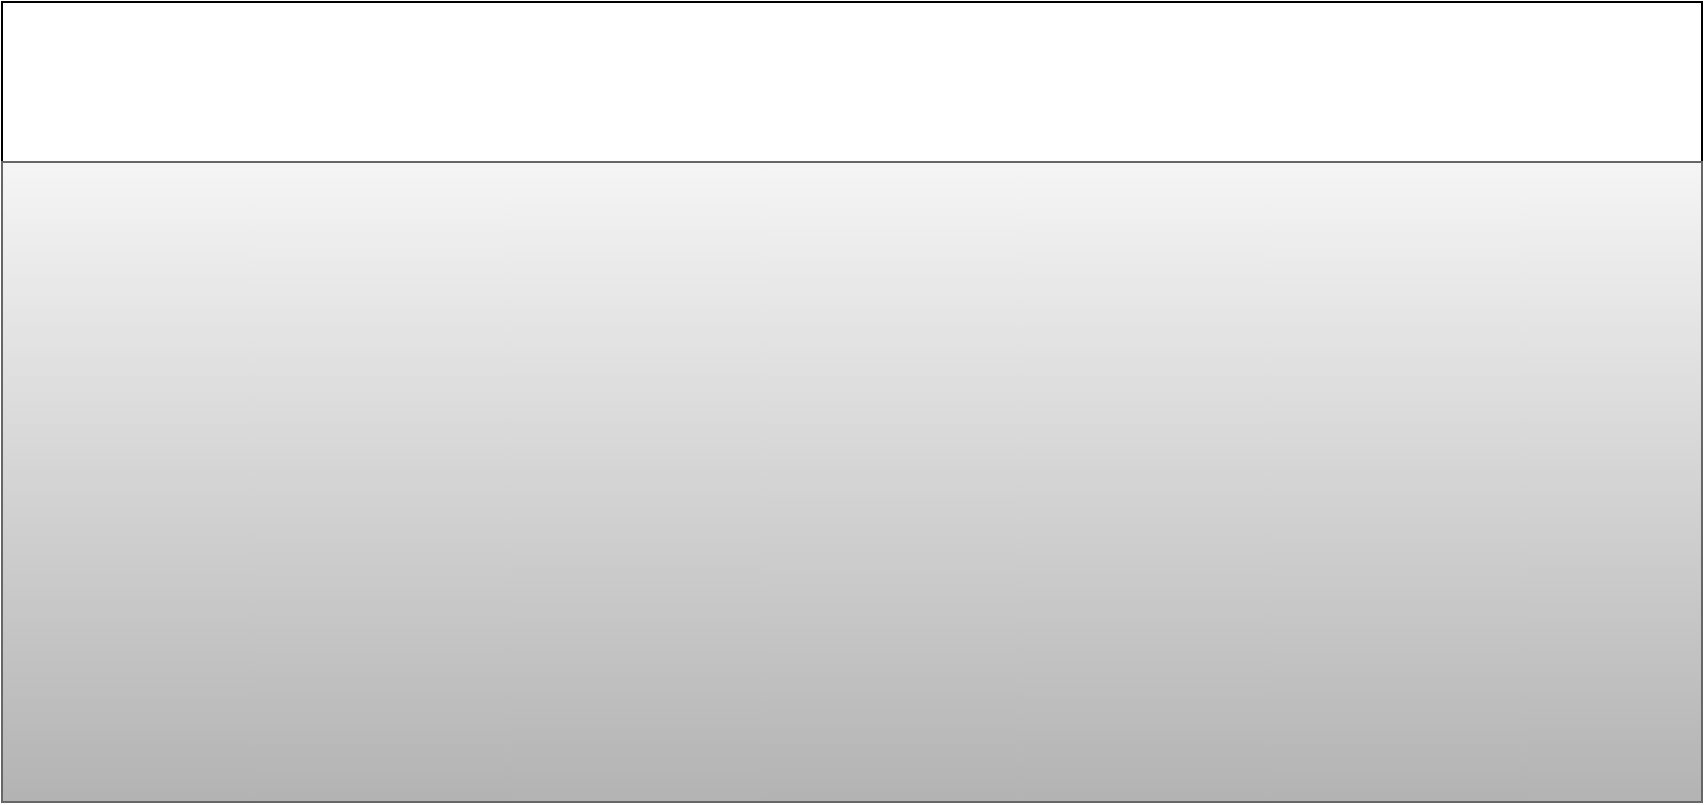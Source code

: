 <mxfile version="13.8.8" type="github">
  <diagram id="AXb47cLPxOLZoqk1IdQC" name="Page-1">
    <mxGraphModel dx="895" dy="523" grid="1" gridSize="10" guides="1" tooltips="1" connect="1" arrows="1" fold="1" page="1" pageScale="1" pageWidth="850" pageHeight="1100" math="0" shadow="0">
      <root>
        <mxCell id="0" />
        <mxCell id="1" parent="0" />
        <mxCell id="voUdE6VtpM93IcnKdJdc-1" value="" style="rounded=0;whiteSpace=wrap;html=1;" vertex="1" parent="1">
          <mxGeometry width="850" height="80" as="geometry" />
        </mxCell>
        <mxCell id="voUdE6VtpM93IcnKdJdc-2" value="" style="rounded=0;whiteSpace=wrap;html=1;gradientColor=#b3b3b3;fillColor=#f5f5f5;strokeColor=#666666;" vertex="1" parent="1">
          <mxGeometry y="80" width="850" height="320" as="geometry" />
        </mxCell>
      </root>
    </mxGraphModel>
  </diagram>
</mxfile>
